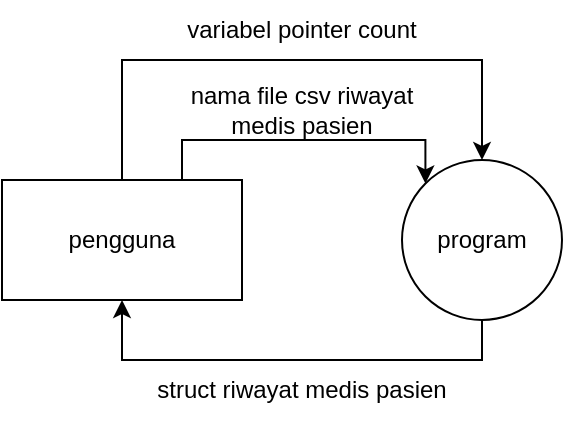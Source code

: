<mxfile version="24.5.2" type="onedrive">
  <diagram name="Halaman-1" id="0U6Ky8EjG1wXfdNpAqc4">
    <mxGraphModel grid="1" page="1" gridSize="10" guides="1" tooltips="1" connect="1" arrows="1" fold="1" pageScale="1" pageWidth="827" pageHeight="1169" math="0" shadow="0">
      <root>
        <mxCell id="0" />
        <mxCell id="1" parent="0" />
        <mxCell id="ZqitubUxiep-rEGJH167-1" style="edgeStyle=orthogonalEdgeStyle;rounded=0;orthogonalLoop=1;jettySize=auto;html=1;exitX=0.75;exitY=0;exitDx=0;exitDy=0;entryX=0;entryY=0;entryDx=0;entryDy=0;" edge="1" parent="1" source="ZqitubUxiep-rEGJH167-3" target="ZqitubUxiep-rEGJH167-5">
          <mxGeometry relative="1" as="geometry">
            <Array as="points">
              <mxPoint x="250" y="190" />
              <mxPoint x="372" y="190" />
            </Array>
          </mxGeometry>
        </mxCell>
        <mxCell id="ZqitubUxiep-rEGJH167-2" style="edgeStyle=orthogonalEdgeStyle;rounded=0;orthogonalLoop=1;jettySize=auto;html=1;exitX=0.5;exitY=0;exitDx=0;exitDy=0;entryX=0.5;entryY=0;entryDx=0;entryDy=0;" edge="1" parent="1" source="ZqitubUxiep-rEGJH167-3" target="ZqitubUxiep-rEGJH167-5">
          <mxGeometry relative="1" as="geometry">
            <Array as="points">
              <mxPoint x="220" y="150" />
              <mxPoint x="400" y="150" />
            </Array>
          </mxGeometry>
        </mxCell>
        <mxCell id="ZqitubUxiep-rEGJH167-3" value="pengguna" style="rounded=0;whiteSpace=wrap;html=1;" vertex="1" parent="1">
          <mxGeometry x="160" y="210" width="120" height="60" as="geometry" />
        </mxCell>
        <mxCell id="ZqitubUxiep-rEGJH167-4" style="edgeStyle=orthogonalEdgeStyle;rounded=0;orthogonalLoop=1;jettySize=auto;html=1;entryX=0.5;entryY=1;entryDx=0;entryDy=0;" edge="1" parent="1" source="ZqitubUxiep-rEGJH167-5" target="ZqitubUxiep-rEGJH167-3">
          <mxGeometry relative="1" as="geometry">
            <Array as="points">
              <mxPoint x="400" y="300" />
              <mxPoint x="220" y="300" />
            </Array>
          </mxGeometry>
        </mxCell>
        <mxCell id="ZqitubUxiep-rEGJH167-5" value="program" style="ellipse;whiteSpace=wrap;html=1;aspect=fixed;" vertex="1" parent="1">
          <mxGeometry x="360" y="200" width="80" height="80" as="geometry" />
        </mxCell>
        <mxCell id="ZqitubUxiep-rEGJH167-6" value="nama file csv riwayat medis pasien" style="text;html=1;align=center;verticalAlign=middle;whiteSpace=wrap;rounded=0;" vertex="1" parent="1">
          <mxGeometry x="250" y="160" width="120" height="30" as="geometry" />
        </mxCell>
        <mxCell id="ZqitubUxiep-rEGJH167-7" value="variabel pointer count" style="text;html=1;align=center;verticalAlign=middle;whiteSpace=wrap;rounded=0;" vertex="1" parent="1">
          <mxGeometry x="220" y="120" width="180" height="30" as="geometry" />
        </mxCell>
        <mxCell id="ZqitubUxiep-rEGJH167-8" value="struct riwayat medis pasien" style="text;html=1;align=center;verticalAlign=middle;whiteSpace=wrap;rounded=0;" vertex="1" parent="1">
          <mxGeometry x="220" y="300" width="180" height="30" as="geometry" />
        </mxCell>
      </root>
    </mxGraphModel>
  </diagram>
</mxfile>
